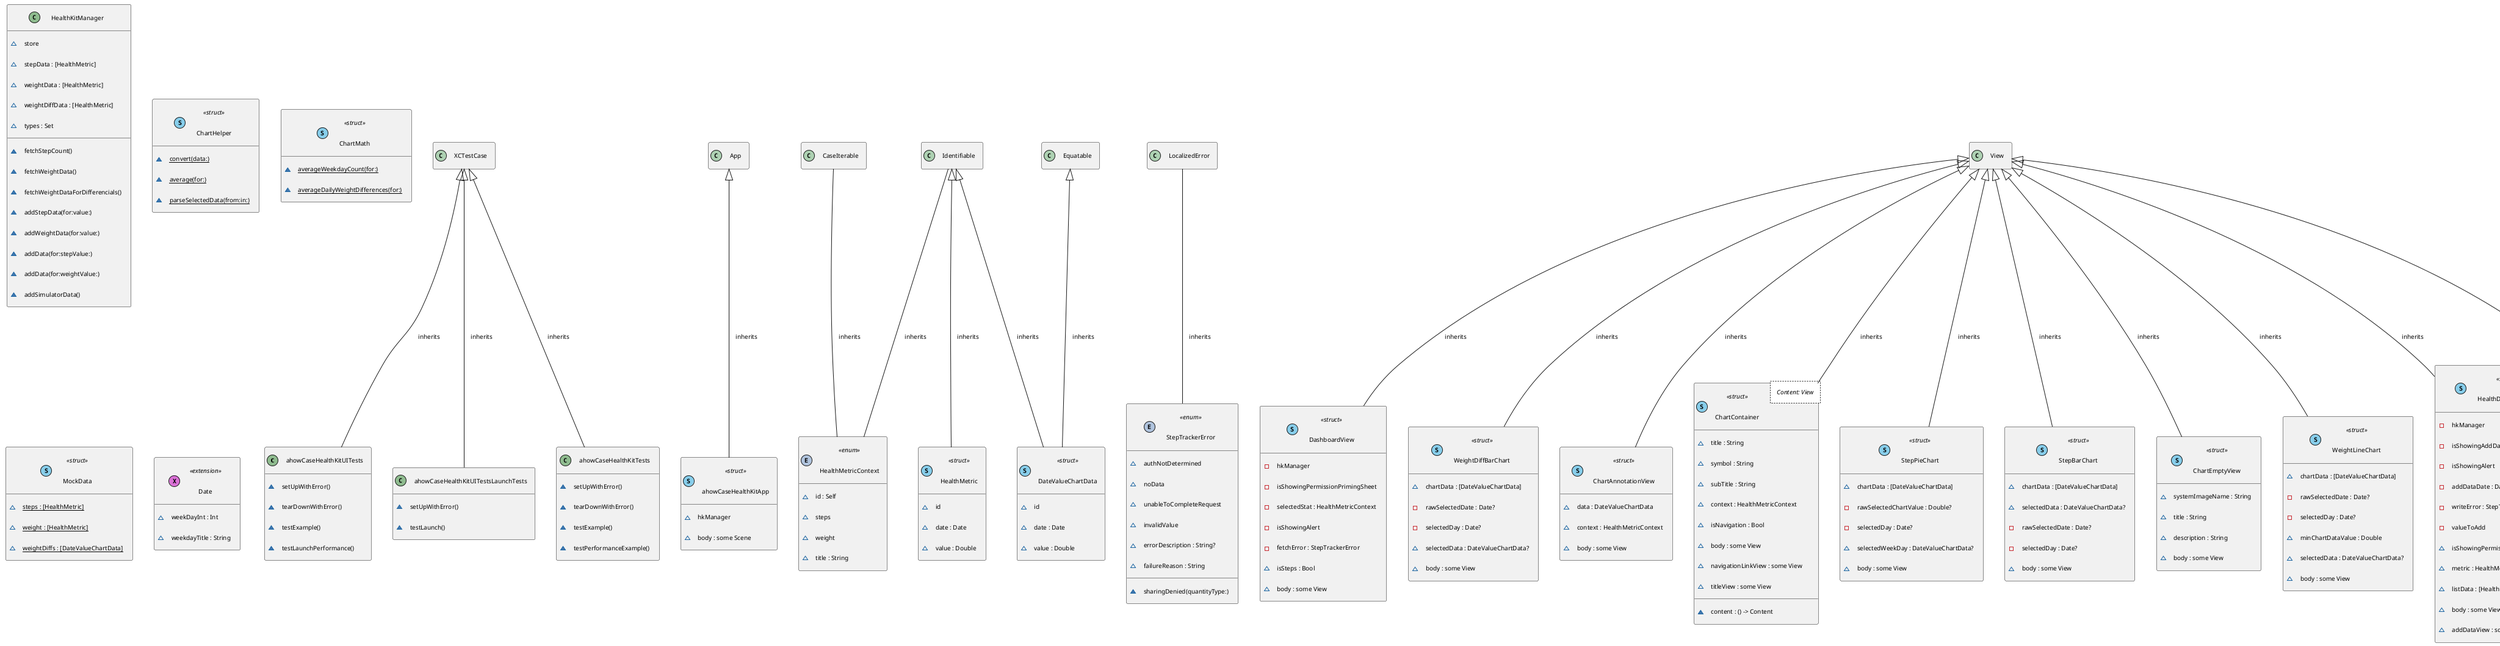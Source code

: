@startuml

' STYLE START
skinparam defaultTextAlignment center
skinparam horizontalAlignment left
skinparam defaultFontSize 10
skinparam padding 10
hide empty members
skinparam shadowing false
' STYLE END
set namespaceSeparator none


class "ahowCaseHealthKitUITests" as ahowCaseHealthKitUITests << (C, DarkSeaGreen) >> { 
  ~setUpWithError()
  ~tearDownWithError()
  ~testExample()
  ~testLaunchPerformance() 
}
class "ahowCaseHealthKitUITestsLaunchTests" as ahowCaseHealthKitUITestsLaunchTests << (C, DarkSeaGreen) >> { 
  ~setUpWithError()
  ~testLaunch() 
}
class "ahowCaseHealthKitTests" as ahowCaseHealthKitTests << (C, DarkSeaGreen) >> { 
  ~setUpWithError()
  ~tearDownWithError()
  ~testExample()
  ~testPerformanceExample() 
}
class "ahowCaseHealthKitApp" as ahowCaseHealthKitApp << (S, SkyBlue) struct >> { 
  ~hkManager
  ~body : some Scene 
}
class "HealthMetricContext" as HealthMetricContext << (E, LightSteelBlue) enum >> { 
  ~id : Self
  ~steps
  ~weight
  ~title : String 
}
class "StepTrackerError" as StepTrackerError << (E, LightSteelBlue) enum >> { 
  ~authNotDetermined
  ~sharingDenied(quantityType:)
  ~noData
  ~unableToCompleteRequest
  ~invalidValue
  ~errorDescription : String?
  ~failureReason : String 
}
class "HealthKitManager" as HealthKitManager << (C, DarkSeaGreen) >> { 
  ~store
  ~stepData : [HealthMetric]
  ~weightData : [HealthMetric]
  ~weightDiffData : [HealthMetric]
  ~types : Set
  ~fetchStepCount()
  ~fetchWeightData()
  ~fetchWeightDataForDifferencials()
  ~addStepData(for:value:)
  ~addWeightData(for:value:)
  ~addData(for:stepValue:)
  ~addData(for:weightValue:)
  ~addSimulatorData() 
}
class "HealthMetric" as HealthMetric << (S, SkyBlue) struct >> { 
  ~id
  ~date : Date
  ~value : Double 
}
class "DashboardView" as DashboardView << (S, SkyBlue) struct >> { 
  -hkManager
  -isShowingPermissionPrimingSheet
  -selectedStat : HealthMetricContext
  -isShowingAlert
  -fetchError : StepTrackerError
  ~isSteps : Bool
  ~body : some View 
}
class "WeightDiffBarChart" as WeightDiffBarChart << (S, SkyBlue) struct >> { 
  ~chartData : [DateValueChartData]
  -rawSelectedDate : Date?
  -selectedDay : Date?
  ~selectedData : DateValueChartData?
  ~body : some View 
}
class "ChartAnnotationView" as ChartAnnotationView << (S, SkyBlue) struct >> { 
  ~data : DateValueChartData
  ~context : HealthMetricContext
  ~body : some View 
}
class "ChartContainer" as ChartContainer<Content: View> << (S, SkyBlue) struct >> { 
  ~title : String
  ~symbol : String
  ~subTitle : String
  ~context : HealthMetricContext
  ~isNavigation : Bool
  ~content : () -> Content
  ~body : some View
  ~navigationLinkView : some View
  ~titleView : some View 
}
class "StepPieChart" as StepPieChart << (S, SkyBlue) struct >> { 
  ~chartData : [DateValueChartData]
  -rawSelectedChartValue : Double?
  -selectedDay : Date?
  ~selectedWeekDay : DateValueChartData?
  ~body : some View 
}
class "ChartHelper" as ChartHelper << (S, SkyBlue) struct >> { 
  ~{static} convert(data:)
  ~{static} average(for:)
  ~{static} parseSelectedData(from:in:) 
}
class "StepBarChart" as StepBarChart << (S, SkyBlue) struct >> { 
  ~chartData : [DateValueChartData]
  ~selectedData : DateValueChartData?
  -rawSelectedDate : Date?
  -selectedDay : Date?
  ~body : some View 
}
class "ChartEmptyView" as ChartEmptyView << (S, SkyBlue) struct >> { 
  ~systemImageName : String
  ~title : String
  ~description : String
  ~body : some View 
}
class "WeightLineChart" as WeightLineChart << (S, SkyBlue) struct >> { 
  ~chartData : [DateValueChartData]
  -rawSelectedDate : Date?
  -selectedDay : Date?
  ~minChartDataValue : Double
  ~selectedData : DateValueChartData?
  ~body : some View 
}
class "HealthDetailListView" as HealthDetailListView << (S, SkyBlue) struct >> { 
  -hkManager
  -isShowingAddData
  -isShowingAlert
  -addDataDate : Date
  -writeError : StepTrackerError
  -valueToAdd
  ~isShowingPermissionPriming : Bool
  ~metric : HealthMetricContext
  ~listData : [HealthMetric]
  ~body : some View
  ~addDataView : some View 
}
class "HealthKitPermissionPrimingView" as HealthKitPermissionPrimingView << (S, SkyBlue) struct >> { 
  -dismiss
  -hkmanager
  -isShowingHealthKitPermissions
  ~description
  ~body : some View 
}
class "DateValueChartData" as DateValueChartData << (S, SkyBlue) struct >> { 
  ~id
  ~date : Date
  ~value : Double 
}
class "ChartMath" as ChartMath << (S, SkyBlue) struct >> { 
  ~{static} averageWeekdayCount(for:)
  ~{static} averageDailyWeightDifferences(for:) 
}
class "MockData" as MockData << (S, SkyBlue) struct >> { 
  ~{static} steps : [HealthMetric]
  ~{static} weight : [HealthMetric]
  ~{static} weightDiffs : [DateValueChartData] 
}
class "Date" as Date << (X, Orchid) extension >> { 
  ~weekDayInt : Int
  ~weekdayTitle : String 
}
XCTestCase <|-- ahowCaseHealthKitUITests : inherits
XCTestCase <|-- ahowCaseHealthKitUITestsLaunchTests : inherits
XCTestCase <|-- ahowCaseHealthKitTests : inherits
App <|-- ahowCaseHealthKitApp : inherits
CaseIterable -- HealthMetricContext : inherits
Identifiable -- HealthMetricContext : inherits
LocalizedError -- StepTrackerError : inherits
Identifiable <|-- HealthMetric : inherits
View <|-- DashboardView : inherits
View <|-- WeightDiffBarChart : inherits
View <|-- ChartAnnotationView : inherits
View <|-- ChartContainer : inherits
View <|-- StepPieChart : inherits
View <|-- StepBarChart : inherits
View <|-- ChartEmptyView : inherits
View <|-- WeightLineChart : inherits
View <|-- HealthDetailListView : inherits
View <|-- HealthKitPermissionPrimingView : inherits
Identifiable <|-- DateValueChartData : inherits
Equatable <|-- DateValueChartData : inherits

@enduml

